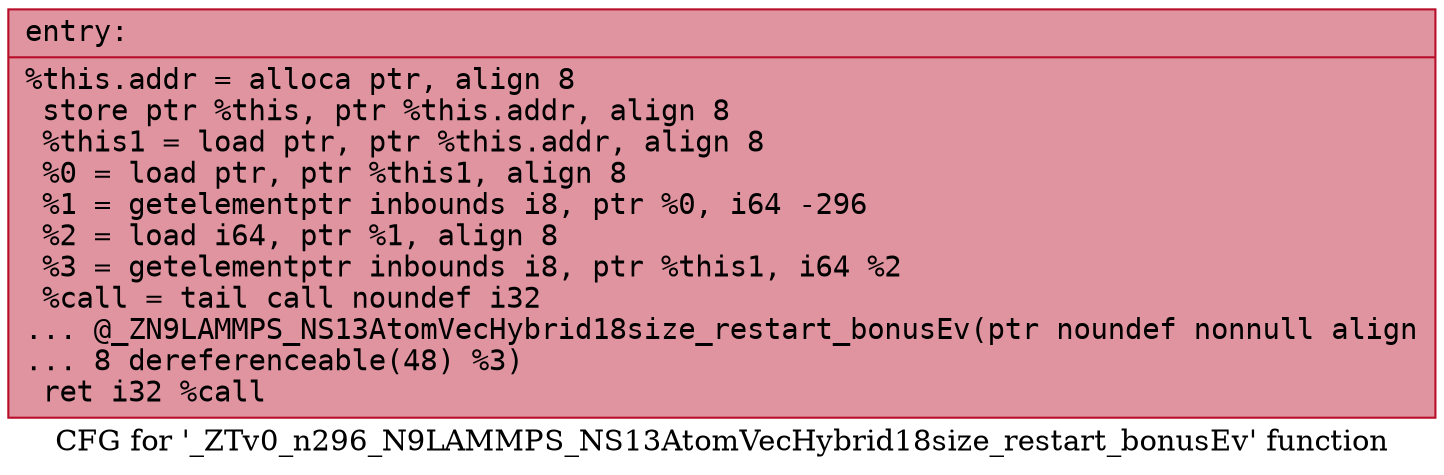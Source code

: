 digraph "CFG for '_ZTv0_n296_N9LAMMPS_NS13AtomVecHybrid18size_restart_bonusEv' function" {
	label="CFG for '_ZTv0_n296_N9LAMMPS_NS13AtomVecHybrid18size_restart_bonusEv' function";

	Node0x557e2af82a20 [shape=record,color="#b70d28ff", style=filled, fillcolor="#b70d2870" fontname="Courier",label="{entry:\l|  %this.addr = alloca ptr, align 8\l  store ptr %this, ptr %this.addr, align 8\l  %this1 = load ptr, ptr %this.addr, align 8\l  %0 = load ptr, ptr %this1, align 8\l  %1 = getelementptr inbounds i8, ptr %0, i64 -296\l  %2 = load i64, ptr %1, align 8\l  %3 = getelementptr inbounds i8, ptr %this1, i64 %2\l  %call = tail call noundef i32\l... @_ZN9LAMMPS_NS13AtomVecHybrid18size_restart_bonusEv(ptr noundef nonnull align\l... 8 dereferenceable(48) %3)\l  ret i32 %call\l}"];
}
